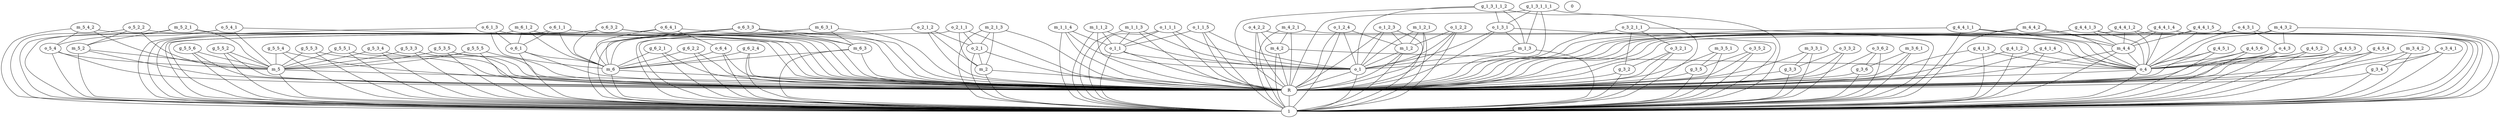 graph G {
  m_5_4_2;
  m_4_2_1;
  g_5_3_4;
  o_6_4_1;
  m_5_2;
  o_4_2_2;
  o_2_1_2;
  o_1_2_4;
  o_2_1;
  g_3_2;
  m_4_4;
  o_6_4;
  m_1_1_4;
  g_4_4_1_3;
  g_5_5_1;
  g_3_5;
  m_6;
  o_1_1;
  g_6_2_4;
  g_1_3_1_1_2;
  o_6_1_3;
  m_2;
  m_3_3_1;
  m_3_5_1;
  o_3_6_2;
  o_3_3_2;
  g_4_1_3;
  g_5_3_3;
  g_4_4_1_1;
  g_4_1_2;
  o_1;
  m_4_2;
  o_5_2_2;
  m_2_1_3;
  m_4_4_2;
  0;
  g_4_4_1_2;
  g_5_3_5;
  o_6_3_3;
  m_1_1_2;
  g_4_1_4;
  g_1_3_1_1_1;
  o_4;
  m_3_4_2;
  o_3_5_2;
  g_3_3;
  g_4_5_1;
  g_5_5_5;
  g_5_5_6;
  g_4_5_6;
  m_3_6_1;
  m_6_1_2;
  o_4_3;
  g_4_5_2;
  o_1_2_3;
  g_4_5_3;
  m_1_2;
  1;
  m_1_3;
  o_5_4;
  m_1_1_3;
  o_1_1_1;
  g_3_6;
  o_4_3_1;
  R;
  m_4_3_2;
  m_6_3_1;
  g_4_4_1_4;
  m_5_2_1;
  o_5_4_1;
  m_1_2_1;
  o_3_2_1;
  g_4_5_4;
  o_6_3_2;
  o_3_4_1;
  o_2_1_1;
  g_3_4;
  m_6_3;
  g_6_2_1;
  g_4_4_1_5;
  m_5;
  g_6_2_2;
  o_1_1_5;
  o_6_1_1;
  o_6_1;
  g_5_5_2;
  o_1_2_2;
  o_3_2_1_1;
  g_5_5_4;
  o_1_3_1;
  g_5_5_3;
  g_3_2 -- R;
  o_3_5_2 -- g_3_5;
  o_2_1_1 -- o_2_1;
  m_2 -- R;
  m_3_3_1 -- g_3_3;
  g_4_5_2 -- o_4;
  o_1_1_1 -- o_1_1;
  o_6_4 -- m_6;
  g_1_3_1_1_1 -- o_1_3_1;
  o_4_2_2 -- m_4_2;
  o_3_2_1 -- g_3_2;
  m_2_1_3 -- o_2_1;
  g_4_1_3 -- o_4;
  o_4_3 -- o_4;
  o_5_4 -- m_5;
  o_1_2_3 -- m_1_2;
  m_3_6_1 -- g_3_6;
  g_5_3_4 -- m_5;
  o_6_3_3 -- m_6_3;
  m_1_2_1 -- m_1_2;
  g_4_4_1_1 -- m_4_4;
  g_4_5_3 -- o_4;
  o_3_4_1 -- g_3_4;
  m_1_1_3 -- o_1_1;
  m_6 -- R;
  g_4_1_2 -- o_4;
  o_3_2_1_1 -- o_3_2_1;
  R -- 1;
  m_4_2 -- o_4;
  g_5_3_5 -- m_5;
  o_6_1_3 -- o_6_1;
  m_6_1_2 -- o_6_1;
  o_5_2_2 -- m_5_2;
  g_4_5_4 -- o_4;
  m_1_2 -- o_1;
  g_5_5_3 -- m_5;
  o_1_2_4 -- m_1_2;
  g_6_2_1 -- m_6;
  o_4 -- R;
  m_3_4_2 -- g_3_4;
  o_2_1_2 -- o_2_1;
  m_1_3 -- o_1;
  g_3_3 -- R;
  m_5_2 -- m_5;
  m_4_2_1 -- m_4_2;
  o_1_1 -- o_1;
  g_4_5_1 -- o_4;
  g_3_6 -- R;
  g_5_5_5 -- m_5;
  m_6_3 -- m_6;
  o_1_1_5 -- o_1_1;
  g_6_2_4 -- m_6;
  o_6_3_2 -- m_6_3;
  g_3_4 -- R;
  m_1_1_2 -- o_1_1;
  o_1_2_2 -- m_1_2;
  o_4_3_1 -- o_4_3;
  m_6_3_1 -- m_6_3;
  g_5_5_2 -- m_5;
  m_5_4_2 -- o_5_4;
  o_6_1 -- m_6;
  m_4_4_2 -- m_4_4;
  o_6_4_1 -- o_6_4;
  g_4_1_4 -- o_4;
  g_5_5_6 -- m_5;
  g_5_5_1 -- m_5;
  m_4_4 -- o_4;
  m_3_5_1 -- g_3_5;
  g_3_5 -- R;
  o_3_6_2 -- g_3_6;
  o_5_4_1 -- o_5_4;
  g_4_4_1_4 -- m_4_4;
  o_1 -- R;
  m_1_1_4 -- o_1_1;
  g_5_3_3 -- m_5;
  g_4_4_1_5 -- m_4_4;
  m_5_2_1 -- m_5_2;
  o_1_3_1 -- m_1_3;
  o_2_1 -- m_2;
  g_4_5_6 -- o_4;
  g_4_4_1_2 -- m_4_4;
  g_6_2_2 -- m_6;
  o_6_1_1 -- o_6_1;
  o_3_3_2 -- g_3_3;
  m_5 -- R;
  g_1_3_1_1_2 -- o_1_3_1;
  g_4_4_1_3 -- m_4_4;
  m_4_3_2 -- o_4_3;
  g_5_5_4 -- m_5;
  m_5_4_2 -- m_5;
  m_4_2_1 -- o_4;
  g_5_3_4 -- R;
  o_6_4_1 -- m_6;
  m_5_2 -- R;
  o_4_2_2 -- o_4;
  o_2_1_2 -- m_2;
  o_1_2_4 -- o_1;
  o_2_1 -- R;
  g_3_2 -- 1;
  m_4_4 -- R;
  o_6_4 -- R;
  m_1_1_4 -- o_1;
  g_4_4_1_3 -- R;
  g_4_4_1_3 -- o_4;
  g_5_5_1 -- R;
  g_3_5 -- 1;
  m_6 -- 1;
  o_1_1 -- R;
  g_6_2_4 -- R;
  g_6_2_4 -- 1;
  g_1_3_1_1_2 -- m_1_3;
  o_6_1_3 -- m_6;
  m_2 -- 1;
  m_3_3_1 -- R;
  m_3_5_1 -- R;
  m_3_5_1 -- 1;
  o_3_6_2 -- R;
  o_3_3_2 -- R;
  g_4_1_3 -- R;
  g_5_3_3 -- R;
  g_4_4_1_1 -- R;
  g_4_4_1_1 -- o_4;
  g_4_1_2 -- R;
  o_1 -- 1;
  m_4_2 -- R;
  o_5_2_2 -- R;
  o_5_2_2 -- m_5;
  m_2_1_3 -- R;
  m_2_1_3 -- m_2;
  m_4_4_2 -- R;
  m_4_4_2 -- o_4;
  g_4_4_1_2 -- R;
  g_4_4_1_2 -- o_4;
  g_5_3_5 -- R;
  o_6_3_3 -- m_6;
  m_1_1_2 -- R;
  m_1_1_2 -- o_1;
  g_4_1_4 -- R;
  g_1_3_1_1_1 -- m_1_3;
  o_4 -- 1;
  m_3_4_2 -- R;
  o_3_5_2 -- R;
  o_3_5_2 -- 1;
  g_3_3 -- 1;
  g_4_5_1 -- R;
  g_4_5_1 -- 1;
  g_5_5_5 -- R;
  g_5_5_6 -- R;
  g_4_5_6 -- R;
  g_4_5_6 -- 1;
  m_3_6_1 -- R;
  m_6_1_2 -- m_6;
  o_4_3 -- R;
  o_4_3 -- 1;
  g_4_5_2 -- R;
  g_4_5_2 -- 1;
  o_1_2_3 -- o_1;
  g_4_5_3 -- R;
  g_4_5_3 -- 1;
  m_1_2 -- R;
  m_1_2 -- 1;
  m_1_3 -- R;
  m_1_3 -- 1;
  o_5_4 -- R;
  m_1_1_3 -- R;
  m_1_1_3 -- o_1;
  o_1_1_1 -- R;
  o_1_1_1 -- o_1;
  g_3_6 -- 1;
  o_4_3_1 -- R;
  o_4_3_1 -- o_4;
  o_4_3_1 -- 1;
  m_4_3_2 -- R;
  m_4_3_2 -- o_4;
  m_4_3_2 -- 1;
  m_6_3_1 -- m_6;
  g_4_4_1_4 -- R;
  g_4_4_1_4 -- o_4;
  m_5_2_1 -- R;
  m_5_2_1 -- m_5;
  o_5_4_1 -- R;
  o_5_4_1 -- m_5;
  m_1_2_1 -- R;
  m_1_2_1 -- o_1;
  m_1_2_1 -- 1;
  o_3_2_1 -- R;
  o_3_2_1 -- 1;
  g_4_5_4 -- R;
  g_4_5_4 -- 1;
  o_6_3_2 -- m_6;
  o_3_4_1 -- R;
  o_2_1_1 -- R;
  o_2_1_1 -- m_2;
  g_3_4 -- 1;
  m_6_3 -- R;
  m_6_3 -- 1;
  g_6_2_1 -- R;
  g_6_2_1 -- 1;
  g_4_4_1_5 -- R;
  g_4_4_1_5 -- o_4;
  m_5 -- 1;
  g_6_2_2 -- R;
  g_6_2_2 -- 1;
  o_1_1_5 -- R;
  o_1_1_5 -- o_1;
  o_6_1_1 -- m_6;
  o_6_1 -- R;
  o_6_1 -- 1;
  g_5_5_2 -- R;
  g_5_5_2 -- 1;
  o_1_2_2 -- R;
  o_1_2_2 -- o_1;
  o_1_2_2 -- 1;
  o_3_2_1_1 -- R;
  o_3_2_1_1 -- g_3_2;
  o_3_2_1_1 -- 1;
  g_5_5_4 -- R;
  g_5_5_4 -- 1;
  o_1_3_1 -- R;
  o_1_3_1 -- o_1;
  o_1_3_1 -- 1;
  g_5_5_3 -- R;
  g_5_5_3 -- 1;
  m_5_4_2 -- R;
  m_5_4_2 -- 1;
  m_4_2_1 -- R;
  m_4_2_1 -- 1;
  g_5_3_4 -- 1;
  o_6_4_1 -- R;
  o_6_4_1 -- 1;
  m_5_2 -- 1;
  o_4_2_2 -- R;
  o_4_2_2 -- 1;
  o_2_1_2 -- R;
  o_2_1_2 -- 1;
  o_1_2_4 -- R;
  o_1_2_4 -- 1;
  o_2_1 -- 1;
  m_4_4 -- 1;
  o_6_4 -- 1;
  m_1_1_4 -- R;
  m_1_1_4 -- 1;
  g_4_4_1_3 -- 1;
  g_5_5_1 -- 1;
  o_1_1 -- 1;
  g_1_3_1_1_2 -- R;
  g_1_3_1_1_2 -- o_1;
  g_1_3_1_1_2 -- 1;
  o_6_1_3 -- R;
  o_6_1_3 -- 1;
  m_3_3_1 -- 1;
  o_3_6_2 -- 1;
  o_3_3_2 -- 1;
  g_4_1_3 -- 1;
  g_5_3_3 -- 1;
  g_4_4_1_1 -- 1;
  g_4_1_2 -- 1;
  m_4_2 -- 1;
  o_5_2_2 -- 1;
  m_2_1_3 -- 1;
  m_4_4_2 -- 1;
  g_4_4_1_2 -- 1;
  g_5_3_5 -- 1;
  o_6_3_3 -- R;
  o_6_3_3 -- 1;
  m_1_1_2 -- 1;
  g_4_1_4 -- 1;
  g_1_3_1_1_1 -- R;
  g_1_3_1_1_1 -- o_1;
  g_1_3_1_1_1 -- 1;
  m_3_4_2 -- 1;
  g_5_5_5 -- 1;
  g_5_5_6 -- 1;
  m_3_6_1 -- 1;
  m_6_1_2 -- R;
  m_6_1_2 -- 1;
  o_1_2_3 -- R;
  o_1_2_3 -- 1;
  o_5_4 -- 1;
  m_1_1_3 -- 1;
  o_1_1_1 -- 1;
  m_6_3_1 -- R;
  m_6_3_1 -- 1;
  g_4_4_1_4 -- 1;
  m_5_2_1 -- 1;
  o_5_4_1 -- 1;
  o_6_3_2 -- R;
  o_6_3_2 -- 1;
  o_3_4_1 -- 1;
  o_2_1_1 -- 1;
  g_4_4_1_5 -- 1;
  o_1_1_5 -- 1;
  o_6_1_1 -- R;
  o_6_1_1 -- 1;
}
